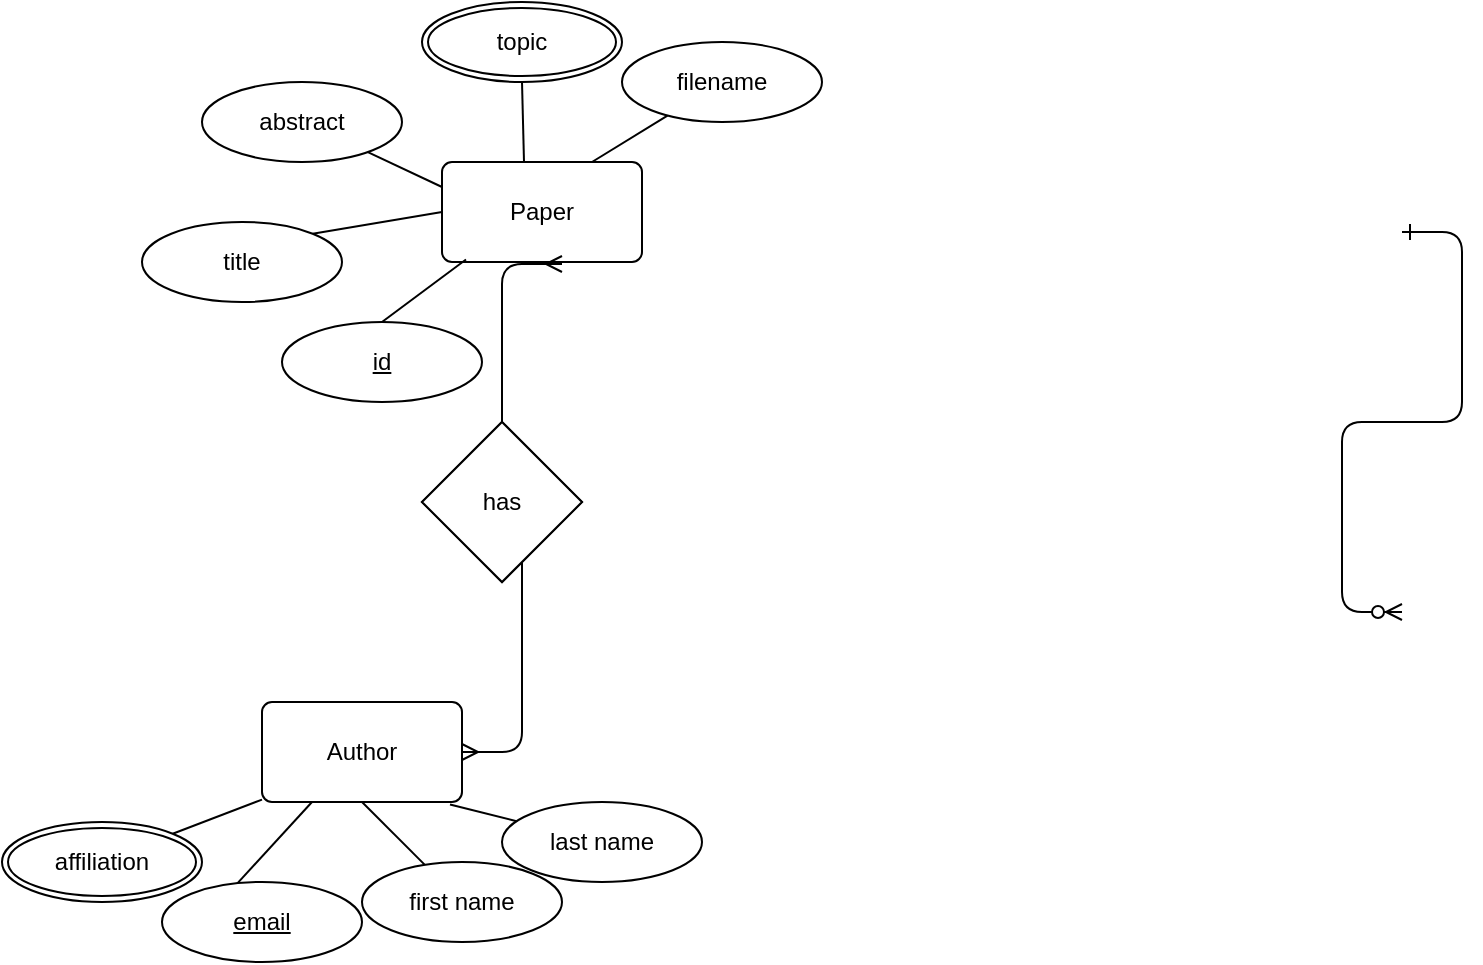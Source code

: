 <mxfile version="13.8.0" type="github">
  <diagram id="R2lEEEUBdFMjLlhIrx00" name="Page-1">
    <mxGraphModel dx="946" dy="576" grid="1" gridSize="10" guides="1" tooltips="1" connect="1" arrows="1" fold="1" page="1" pageScale="1" pageWidth="850" pageHeight="1100" math="0" shadow="0" extFonts="Permanent Marker^https://fonts.googleapis.com/css?family=Permanent+Marker">
      <root>
        <mxCell id="0" />
        <mxCell id="1" parent="0" />
        <mxCell id="C-vyLk0tnHw3VtMMgP7b-12" value="" style="edgeStyle=entityRelationEdgeStyle;endArrow=ERzeroToMany;startArrow=ERone;endFill=1;startFill=0;" parent="1" edge="1">
          <mxGeometry width="100" height="100" relative="1" as="geometry">
            <mxPoint x="700" y="165" as="sourcePoint" />
            <mxPoint x="700" y="355" as="targetPoint" />
          </mxGeometry>
        </mxCell>
        <mxCell id="v-QvD5o4Aq-5lneqWgCE-1" value="Author" style="rounded=1;arcSize=10;whiteSpace=wrap;html=1;align=center;" parent="1" vertex="1">
          <mxGeometry x="130" y="400" width="100" height="50" as="geometry" />
        </mxCell>
        <mxCell id="v-QvD5o4Aq-5lneqWgCE-18" value="" style="endArrow=none;html=1;exitX=0.25;exitY=1;exitDx=0;exitDy=0;" parent="1" source="v-QvD5o4Aq-5lneqWgCE-1" edge="1">
          <mxGeometry width="50" height="50" relative="1" as="geometry">
            <mxPoint x="230" y="470" as="sourcePoint" />
            <mxPoint x="117.213" y="491.222" as="targetPoint" />
            <Array as="points" />
          </mxGeometry>
        </mxCell>
        <mxCell id="v-QvD5o4Aq-5lneqWgCE-19" value="email" style="ellipse;whiteSpace=wrap;html=1;align=center;fontStyle=4;" parent="1" vertex="1">
          <mxGeometry x="80" y="490" width="100" height="40" as="geometry" />
        </mxCell>
        <mxCell id="v-QvD5o4Aq-5lneqWgCE-20" value="Paper" style="rounded=1;arcSize=10;whiteSpace=wrap;html=1;align=center;" parent="1" vertex="1">
          <mxGeometry x="220" y="130" width="100" height="50" as="geometry" />
        </mxCell>
        <mxCell id="v-QvD5o4Aq-5lneqWgCE-21" value="" style="endArrow=none;html=1;exitX=0.5;exitY=1;exitDx=0;exitDy=0;" parent="1" source="v-QvD5o4Aq-5lneqWgCE-1" target="v-QvD5o4Aq-5lneqWgCE-22" edge="1">
          <mxGeometry width="50" height="50" relative="1" as="geometry">
            <mxPoint x="180" y="460" as="sourcePoint" />
            <mxPoint x="180" y="500" as="targetPoint" />
            <Array as="points" />
          </mxGeometry>
        </mxCell>
        <mxCell id="v-QvD5o4Aq-5lneqWgCE-22" value="first name" style="ellipse;whiteSpace=wrap;html=1;align=center;" parent="1" vertex="1">
          <mxGeometry x="180" y="480" width="100" height="40" as="geometry" />
        </mxCell>
        <mxCell id="v-QvD5o4Aq-5lneqWgCE-23" value="" style="endArrow=none;html=1;exitX=0.25;exitY=1;exitDx=0;exitDy=0;entryX=1;entryY=0;entryDx=0;entryDy=0;" parent="1" edge="1">
          <mxGeometry width="50" height="50" relative="1" as="geometry">
            <mxPoint x="130" y="448.78" as="sourcePoint" />
            <mxPoint x="85.355" y="465.858" as="targetPoint" />
            <Array as="points" />
          </mxGeometry>
        </mxCell>
        <mxCell id="v-QvD5o4Aq-5lneqWgCE-24" value="" style="endArrow=none;html=1;exitX=0.94;exitY=1.025;exitDx=0;exitDy=0;exitPerimeter=0;" parent="1" source="v-QvD5o4Aq-5lneqWgCE-1" target="v-QvD5o4Aq-5lneqWgCE-25" edge="1">
          <mxGeometry width="50" height="50" relative="1" as="geometry">
            <mxPoint x="185" y="480" as="sourcePoint" />
            <mxPoint x="290" y="500" as="targetPoint" />
            <Array as="points" />
          </mxGeometry>
        </mxCell>
        <mxCell id="v-QvD5o4Aq-5lneqWgCE-25" value="last name" style="ellipse;whiteSpace=wrap;html=1;align=center;" parent="1" vertex="1">
          <mxGeometry x="250" y="450" width="100" height="40" as="geometry" />
        </mxCell>
        <mxCell id="v-QvD5o4Aq-5lneqWgCE-27" value="" style="endArrow=none;html=1;exitX=0;exitY=0.5;exitDx=0;exitDy=0;entryX=1;entryY=0;entryDx=0;entryDy=0;" parent="1" source="v-QvD5o4Aq-5lneqWgCE-20" target="v-QvD5o4Aq-5lneqWgCE-28" edge="1">
          <mxGeometry width="50" height="50" relative="1" as="geometry">
            <mxPoint x="140" y="458.78" as="sourcePoint" />
            <mxPoint x="170" y="180" as="targetPoint" />
            <Array as="points" />
          </mxGeometry>
        </mxCell>
        <mxCell id="v-QvD5o4Aq-5lneqWgCE-28" value="title" style="ellipse;whiteSpace=wrap;html=1;align=center;" parent="1" vertex="1">
          <mxGeometry x="70" y="160" width="100" height="40" as="geometry" />
        </mxCell>
        <mxCell id="v-QvD5o4Aq-5lneqWgCE-29" value="id" style="ellipse;whiteSpace=wrap;html=1;align=center;fontStyle=4;" parent="1" vertex="1">
          <mxGeometry x="140" y="210" width="100" height="40" as="geometry" />
        </mxCell>
        <mxCell id="v-QvD5o4Aq-5lneqWgCE-30" value="" style="endArrow=none;html=1;exitX=0.12;exitY=0.975;exitDx=0;exitDy=0;exitPerimeter=0;entryX=0.5;entryY=0;entryDx=0;entryDy=0;" parent="1" source="v-QvD5o4Aq-5lneqWgCE-20" target="v-QvD5o4Aq-5lneqWgCE-29" edge="1">
          <mxGeometry width="50" height="50" relative="1" as="geometry">
            <mxPoint x="230" y="180" as="sourcePoint" />
            <mxPoint x="188.673" y="203.615" as="targetPoint" />
            <Array as="points" />
          </mxGeometry>
        </mxCell>
        <mxCell id="v-QvD5o4Aq-5lneqWgCE-31" value="" style="endArrow=none;html=1;exitX=0;exitY=0.25;exitDx=0;exitDy=0;" parent="1" source="v-QvD5o4Aq-5lneqWgCE-20" target="v-QvD5o4Aq-5lneqWgCE-32" edge="1">
          <mxGeometry width="50" height="50" relative="1" as="geometry">
            <mxPoint x="230" y="160" as="sourcePoint" />
            <mxPoint x="170" y="110" as="targetPoint" />
            <Array as="points" />
          </mxGeometry>
        </mxCell>
        <mxCell id="v-QvD5o4Aq-5lneqWgCE-32" value="abstract" style="ellipse;whiteSpace=wrap;html=1;align=center;" parent="1" vertex="1">
          <mxGeometry x="100" y="90" width="100" height="40" as="geometry" />
        </mxCell>
        <mxCell id="v-QvD5o4Aq-5lneqWgCE-33" value="topic" style="ellipse;shape=doubleEllipse;margin=3;whiteSpace=wrap;html=1;align=center;" parent="1" vertex="1">
          <mxGeometry x="210" y="50" width="100" height="40" as="geometry" />
        </mxCell>
        <mxCell id="v-QvD5o4Aq-5lneqWgCE-34" value="" style="endArrow=none;html=1;exitX=0.41;exitY=0;exitDx=0;exitDy=0;entryX=0.5;entryY=1;entryDx=0;entryDy=0;exitPerimeter=0;" parent="1" source="v-QvD5o4Aq-5lneqWgCE-20" target="v-QvD5o4Aq-5lneqWgCE-33" edge="1">
          <mxGeometry width="50" height="50" relative="1" as="geometry">
            <mxPoint x="230" y="160" as="sourcePoint" />
            <mxPoint x="165.355" y="175.858" as="targetPoint" />
            <Array as="points" />
          </mxGeometry>
        </mxCell>
        <mxCell id="v-QvD5o4Aq-5lneqWgCE-35" value="" style="endArrow=none;html=1;exitX=0.75;exitY=0;exitDx=0;exitDy=0;" parent="1" source="v-QvD5o4Aq-5lneqWgCE-20" target="v-QvD5o4Aq-5lneqWgCE-36" edge="1">
          <mxGeometry width="50" height="50" relative="1" as="geometry">
            <mxPoint x="271" y="140" as="sourcePoint" />
            <mxPoint x="330" y="100" as="targetPoint" />
            <Array as="points" />
          </mxGeometry>
        </mxCell>
        <mxCell id="v-QvD5o4Aq-5lneqWgCE-36" value="filename" style="ellipse;whiteSpace=wrap;html=1;align=center;" parent="1" vertex="1">
          <mxGeometry x="310" y="70" width="100" height="40" as="geometry" />
        </mxCell>
        <mxCell id="v-QvD5o4Aq-5lneqWgCE-37" value="has" style="rhombus;whiteSpace=wrap;html=1;" parent="1" vertex="1">
          <mxGeometry x="210" y="260" width="80" height="80" as="geometry" />
        </mxCell>
        <mxCell id="v-QvD5o4Aq-5lneqWgCE-41" value="affiliation" style="ellipse;shape=doubleEllipse;margin=3;whiteSpace=wrap;html=1;align=center;" parent="1" vertex="1">
          <mxGeometry y="460" width="100" height="40" as="geometry" />
        </mxCell>
        <mxCell id="V0C44EUjLcEyiiC_VS2L-1" value="" style="edgeStyle=entityRelationEdgeStyle;fontSize=12;html=1;endArrow=ERmany;startArrow=ERmany;entryX=0.6;entryY=1.02;entryDx=0;entryDy=0;entryPerimeter=0;exitX=1;exitY=0.5;exitDx=0;exitDy=0;" edge="1" parent="1" source="v-QvD5o4Aq-5lneqWgCE-1" target="v-QvD5o4Aq-5lneqWgCE-20">
          <mxGeometry width="100" height="100" relative="1" as="geometry">
            <mxPoint x="320" y="430" as="sourcePoint" />
            <mxPoint x="280" y="190" as="targetPoint" />
          </mxGeometry>
        </mxCell>
        <mxCell id="V0C44EUjLcEyiiC_VS2L-2" value="has" style="rhombus;whiteSpace=wrap;html=1;" vertex="1" parent="1">
          <mxGeometry x="210" y="260" width="80" height="80" as="geometry" />
        </mxCell>
      </root>
    </mxGraphModel>
  </diagram>
</mxfile>
